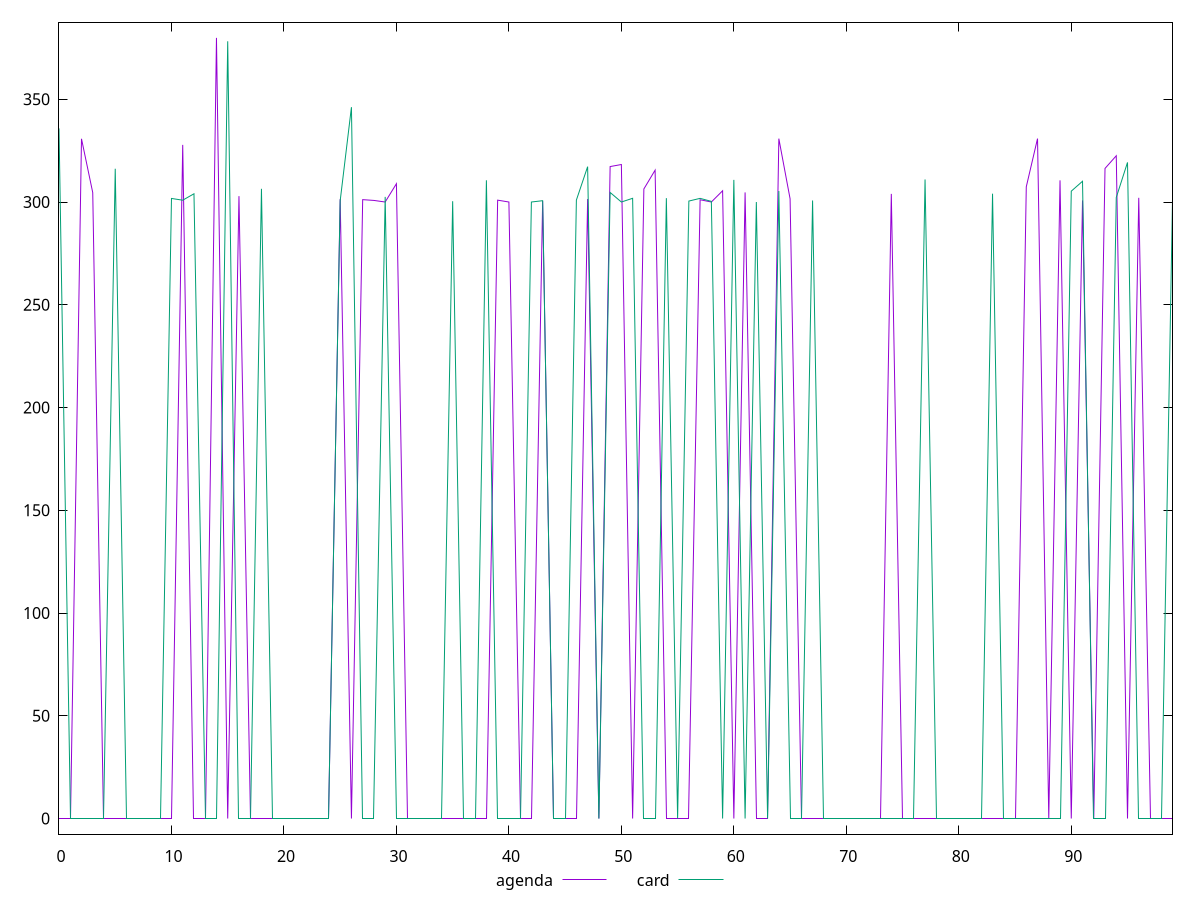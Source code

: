 reset

$agenda <<EOF
0 0
1 0
2 330.762
3 304.562
4 0
5 0
6 0
7 0
8 0
9 0
10 0
11 327.798
12 0
13 0
14 379.85400000000004
15 0
16 302.856
17 0
18 0
19 0
20 0
21 0
22 0
23 0
24 0
25 301.418
26 0
27 301.15
28 300.77
29 300
30 308.902
31 0
32 0
33 0
34 0
35 0
36 0
37 0
38 0
39 300.906
40 300
41 0
42 0
43 300.496
44 0
45 0
46 0
47 301.476
48 0
49 317.248
50 318.244
51 0
52 306.348
53 315.506
54 0
55 0
56 0
57 301.104
58 300
59 305.468
60 0
61 304.658
62 0
63 0
64 330.838
65 301.56
66 0
67 0
68 0
69 0
70 0
71 0
72 0
73 0
74 303.948
75 0
76 0
77 0
78 0
79 0
80 0
81 0
82 0
83 0
84 0
85 0
86 307.402
87 330.854
88 0
89 310.548
90 0
91 300.78
92 0
93 316.338
94 322.50600000000003
95 0
96 302.046
97 0
98 0
99 0
EOF

$card <<EOF
0 335.826
1 0
2 0
3 0
4 0
5 316.18
6 0
7 0
8 0
9 0
10 301.734
11 300.88
12 304.006
13 0
14 0
15 378.202
16 0
17 0
18 306.414
19 0
20 0
21 0
22 0
23 0
24 0
25 300.628
26 346.144
27 0
28 0
29 302.496
30 0
31 0
32 0
33 0
34 0
35 300.396
36 0
37 0
38 310.58
39 0
40 0
41 0
42 300
43 300.642
44 0
45 0
46 300.934
47 317.206
48 0
49 304.646
50 300
51 301.806
52 0
53 0
54 301.888
55 0
56 300.464
57 301.778
58 300.302
59 0
60 310.77
61 0
62 300
63 0
64 305.358
65 0
66 0
67 300.76
68 0
69 0
70 0
71 0
72 0
73 0
74 0
75 0
76 0
77 310.964
78 0
79 0
80 0
81 0
82 0
83 304.046
84 0
85 0
86 0
87 0
88 0
89 0
90 305.278
91 310.096
92 0
93 0
94 302.216
95 319.27
96 0
97 0
98 0
99 301.036
EOF

set key outside below
set xrange [0:99]
set yrange [-7.597080000000001:387.45108000000005]
set trange [-7.597080000000001:387.45108000000005]
set terminal svg size 640, 520 enhanced background rgb 'white'
set output "reports/report_00028_2021-02-24T12-49-42.674Z/uses-rel-preconnect/comparison/line/1_vs_2.svg"

plot $agenda title "agenda" with line, \
     $card title "card" with line

reset
